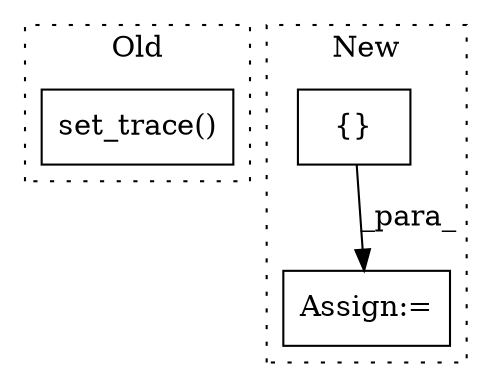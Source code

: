 digraph G {
subgraph cluster0 {
1 [label="set_trace()" a="75" s="474" l="15" shape="box"];
label = "Old";
style="dotted";
}
subgraph cluster1 {
2 [label="{}" a="59" s="816,818" l="1,0" shape="box"];
3 [label="Assign:=" a="68" s="770" l="3" shape="box"];
label = "New";
style="dotted";
}
2 -> 3 [label="_para_"];
}